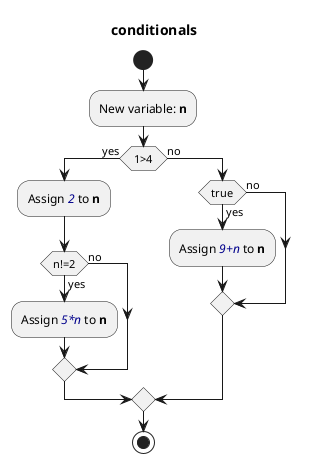 @startuml
title conditionals
start
:New variable: <b>n</b>;
if (1>4) then (yes)
:Assign <color:darkblue><i>2</i></color> to <b>n</b>;
if (n!=2) then (yes)
:Assign <color:darkblue><i>5*n</i></color> to <b>n</b>;
else (no)
endif
else (no)
if (true) then (yes)
:Assign <color:darkblue><i>9+n</i></color> to <b>n</b>;
else (no)
endif
endif
stop
@enduml
